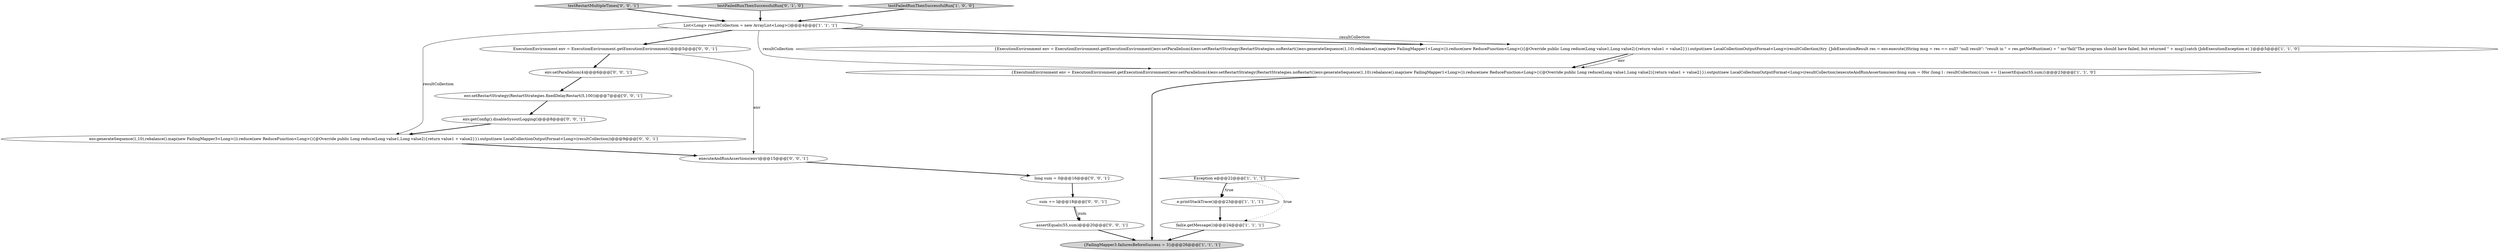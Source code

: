 digraph {
6 [style = filled, label = "e.printStackTrace()@@@23@@@['1', '1', '1']", fillcolor = white, shape = ellipse image = "AAA0AAABBB1BBB"];
17 [style = filled, label = "assertEquals(55,sum)@@@20@@@['0', '0', '1']", fillcolor = white, shape = ellipse image = "AAA0AAABBB3BBB"];
9 [style = filled, label = "env.setRestartStrategy(RestartStrategies.fixedDelayRestart(5,100))@@@7@@@['0', '0', '1']", fillcolor = white, shape = ellipse image = "AAA0AAABBB3BBB"];
0 [style = filled, label = "Exception e@@@22@@@['1', '1', '1']", fillcolor = white, shape = diamond image = "AAA0AAABBB1BBB"];
13 [style = filled, label = "sum += l@@@18@@@['0', '0', '1']", fillcolor = white, shape = ellipse image = "AAA0AAABBB3BBB"];
1 [style = filled, label = "fail(e.getMessage())@@@24@@@['1', '1', '1']", fillcolor = white, shape = ellipse image = "AAA0AAABBB1BBB"];
4 [style = filled, label = "{FailingMapper3.failuresBeforeSuccess = 3}@@@26@@@['1', '1', '1']", fillcolor = lightgray, shape = ellipse image = "AAA0AAABBB1BBB"];
16 [style = filled, label = "long sum = 0@@@16@@@['0', '0', '1']", fillcolor = white, shape = ellipse image = "AAA0AAABBB3BBB"];
10 [style = filled, label = "testRestartMultipleTimes['0', '0', '1']", fillcolor = lightgray, shape = diamond image = "AAA0AAABBB3BBB"];
18 [style = filled, label = "env.generateSequence(1,10).rebalance().map(new FailingMapper3<Long>()).reduce(new ReduceFunction<Long>(){@Override public Long reduce(Long value1,Long value2){return value1 + value2}}).output(new LocalCollectionOutputFormat<Long>(resultCollection))@@@9@@@['0', '0', '1']", fillcolor = white, shape = ellipse image = "AAA0AAABBB3BBB"];
8 [style = filled, label = "testFailedRunThenSuccessfulRun['0', '1', '0']", fillcolor = lightgray, shape = diamond image = "AAA0AAABBB2BBB"];
12 [style = filled, label = "executeAndRunAssertions(env)@@@15@@@['0', '0', '1']", fillcolor = white, shape = ellipse image = "AAA0AAABBB3BBB"];
15 [style = filled, label = "env.setParallelism(4)@@@6@@@['0', '0', '1']", fillcolor = white, shape = ellipse image = "AAA0AAABBB3BBB"];
2 [style = filled, label = "testFailedRunThenSuccessfulRun['1', '0', '0']", fillcolor = lightgray, shape = diamond image = "AAA0AAABBB1BBB"];
14 [style = filled, label = "ExecutionEnvironment env = ExecutionEnvironment.getExecutionEnvironment()@@@5@@@['0', '0', '1']", fillcolor = white, shape = ellipse image = "AAA0AAABBB3BBB"];
11 [style = filled, label = "env.getConfig().disableSysoutLogging()@@@8@@@['0', '0', '1']", fillcolor = white, shape = ellipse image = "AAA0AAABBB3BBB"];
3 [style = filled, label = "{ExecutionEnvironment env = ExecutionEnvironment.getExecutionEnvironment()env.setParallelism(4)env.setRestartStrategy(RestartStrategies.noRestart())env.generateSequence(1,10).rebalance().map(new FailingMapper1<Long>()).reduce(new ReduceFunction<Long>(){@Override public Long reduce(Long value1,Long value2){return value1 + value2}}).output(new LocalCollectionOutputFormat<Long>(resultCollection))executeAndRunAssertions(env)long sum = 0for (long l : resultCollection){sum += l}assertEquals(55,sum)}@@@23@@@['1', '1', '0']", fillcolor = white, shape = ellipse image = "AAA0AAABBB1BBB"];
5 [style = filled, label = "List<Long> resultCollection = new ArrayList<Long>()@@@4@@@['1', '1', '1']", fillcolor = white, shape = ellipse image = "AAA0AAABBB1BBB"];
7 [style = filled, label = "{ExecutionEnvironment env = ExecutionEnvironment.getExecutionEnvironment()env.setParallelism(4)env.setRestartStrategy(RestartStrategies.noRestart())env.generateSequence(1,10).rebalance().map(new FailingMapper1<Long>()).reduce(new ReduceFunction<Long>(){@Override public Long reduce(Long value1,Long value2){return value1 + value2}}).output(new LocalCollectionOutputFormat<Long>(resultCollection))try {JobExecutionResult res = env.execute()String msg = res == null? \"null result\": \"result in \" + res.getNetRuntime() + \" ms\"fail(\"The program should have failed, but returned \" + msg)}catch (JobExecutionException e) }@@@5@@@['1', '1', '0']", fillcolor = white, shape = ellipse image = "AAA0AAABBB1BBB"];
0->6 [style = bold, label=""];
5->14 [style = bold, label=""];
5->3 [style = solid, label="resultCollection"];
0->6 [style = dotted, label="true"];
0->1 [style = dotted, label="true"];
9->11 [style = bold, label=""];
15->9 [style = bold, label=""];
8->5 [style = bold, label=""];
5->7 [style = solid, label="resultCollection"];
2->5 [style = bold, label=""];
13->17 [style = bold, label=""];
11->18 [style = bold, label=""];
5->18 [style = solid, label="resultCollection"];
16->13 [style = bold, label=""];
12->16 [style = bold, label=""];
7->3 [style = bold, label=""];
13->17 [style = solid, label="sum"];
17->4 [style = bold, label=""];
14->12 [style = solid, label="env"];
1->4 [style = bold, label=""];
18->12 [style = bold, label=""];
14->15 [style = bold, label=""];
7->3 [style = solid, label="env"];
6->1 [style = bold, label=""];
3->4 [style = bold, label=""];
5->7 [style = bold, label=""];
10->5 [style = bold, label=""];
}
